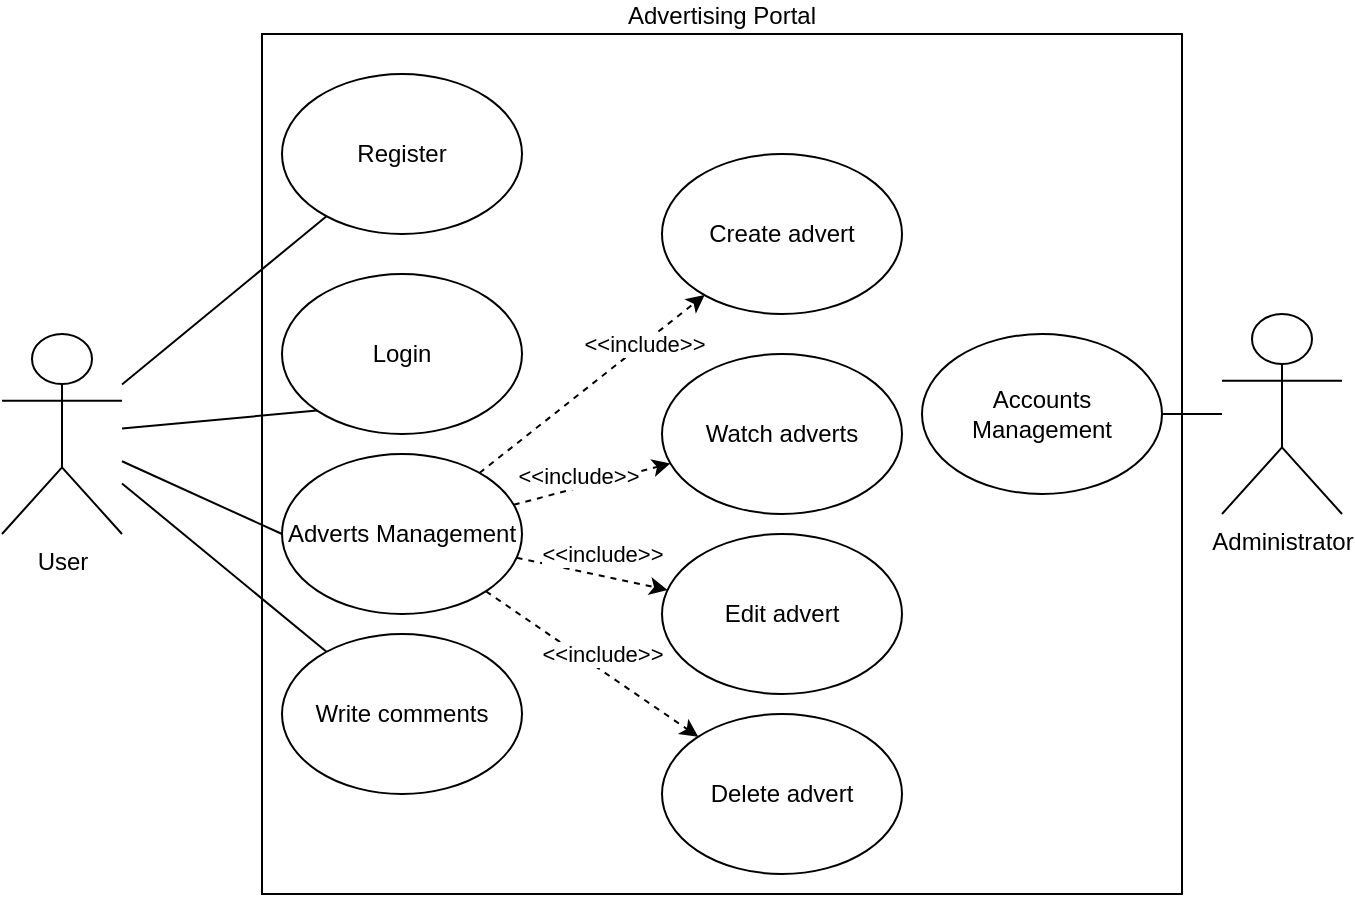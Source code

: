 <mxfile version="20.4.1" type="device"><diagram id="nyDbmdGjcWxSjNMNHw8y" name="Strona-1"><mxGraphModel dx="1422" dy="762" grid="1" gridSize="10" guides="1" tooltips="1" connect="1" arrows="1" fold="1" page="1" pageScale="1" pageWidth="827" pageHeight="1169" math="0" shadow="0"><root><mxCell id="0"/><mxCell id="1" parent="0"/><mxCell id="y5BnEugfM6W_hWMbUE9e-1" value="Advertising Portal" style="rounded=0;whiteSpace=wrap;html=1;labelPosition=center;verticalLabelPosition=top;align=center;verticalAlign=bottom;" vertex="1" parent="1"><mxGeometry x="190" y="100" width="460" height="430" as="geometry"/></mxCell><mxCell id="y5BnEugfM6W_hWMbUE9e-2" value="User" style="shape=umlActor;verticalLabelPosition=bottom;verticalAlign=top;html=1;outlineConnect=0;" vertex="1" parent="1"><mxGeometry x="60" y="250" width="60" height="100" as="geometry"/></mxCell><mxCell id="y5BnEugfM6W_hWMbUE9e-5" value="Login" style="ellipse;whiteSpace=wrap;html=1;" vertex="1" parent="1"><mxGeometry x="200" y="220" width="120" height="80" as="geometry"/></mxCell><mxCell id="y5BnEugfM6W_hWMbUE9e-6" value="Register" style="ellipse;whiteSpace=wrap;html=1;" vertex="1" parent="1"><mxGeometry x="200" y="120" width="120" height="80" as="geometry"/></mxCell><mxCell id="y5BnEugfM6W_hWMbUE9e-7" value="Create advert" style="ellipse;whiteSpace=wrap;html=1;" vertex="1" parent="1"><mxGeometry x="390" y="160" width="120" height="80" as="geometry"/></mxCell><mxCell id="y5BnEugfM6W_hWMbUE9e-8" value="Watch adverts" style="ellipse;whiteSpace=wrap;html=1;" vertex="1" parent="1"><mxGeometry x="390" y="260" width="120" height="80" as="geometry"/></mxCell><mxCell id="y5BnEugfM6W_hWMbUE9e-9" value="Delete advert" style="ellipse;whiteSpace=wrap;html=1;" vertex="1" parent="1"><mxGeometry x="390" y="440" width="120" height="80" as="geometry"/></mxCell><mxCell id="y5BnEugfM6W_hWMbUE9e-10" value="Edit advert" style="ellipse;whiteSpace=wrap;html=1;" vertex="1" parent="1"><mxGeometry x="390" y="350" width="120" height="80" as="geometry"/></mxCell><mxCell id="y5BnEugfM6W_hWMbUE9e-11" value="Write comments" style="ellipse;whiteSpace=wrap;html=1;" vertex="1" parent="1"><mxGeometry x="200" y="400" width="120" height="80" as="geometry"/></mxCell><mxCell id="y5BnEugfM6W_hWMbUE9e-12" value="Accounts Management" style="ellipse;whiteSpace=wrap;html=1;" vertex="1" parent="1"><mxGeometry x="520" y="250" width="120" height="80" as="geometry"/></mxCell><mxCell id="y5BnEugfM6W_hWMbUE9e-13" value="Adverts Management" style="ellipse;whiteSpace=wrap;html=1;" vertex="1" parent="1"><mxGeometry x="200" y="310" width="120" height="80" as="geometry"/></mxCell><mxCell id="y5BnEugfM6W_hWMbUE9e-15" value="Administrator" style="shape=umlActor;verticalLabelPosition=bottom;verticalAlign=top;html=1;outlineConnect=0;" vertex="1" parent="1"><mxGeometry x="670" y="240" width="60" height="100" as="geometry"/></mxCell><mxCell id="y5BnEugfM6W_hWMbUE9e-17" value="" style="endArrow=none;html=1;rounded=0;" edge="1" parent="1" source="y5BnEugfM6W_hWMbUE9e-2" target="y5BnEugfM6W_hWMbUE9e-6"><mxGeometry width="50" height="50" relative="1" as="geometry"><mxPoint x="110" y="330" as="sourcePoint"/><mxPoint x="160" y="280" as="targetPoint"/></mxGeometry></mxCell><mxCell id="y5BnEugfM6W_hWMbUE9e-18" value="" style="endArrow=none;html=1;rounded=0;entryX=0;entryY=1;entryDx=0;entryDy=0;" edge="1" parent="1" source="y5BnEugfM6W_hWMbUE9e-2" target="y5BnEugfM6W_hWMbUE9e-5"><mxGeometry width="50" height="50" relative="1" as="geometry"><mxPoint x="20" y="320" as="sourcePoint"/><mxPoint x="70" y="270" as="targetPoint"/></mxGeometry></mxCell><mxCell id="y5BnEugfM6W_hWMbUE9e-20" value="" style="endArrow=none;html=1;rounded=0;entryX=0;entryY=0.5;entryDx=0;entryDy=0;" edge="1" parent="1" source="y5BnEugfM6W_hWMbUE9e-2" target="y5BnEugfM6W_hWMbUE9e-13"><mxGeometry width="50" height="50" relative="1" as="geometry"><mxPoint x="320" y="430" as="sourcePoint"/><mxPoint x="370" y="380" as="targetPoint"/></mxGeometry></mxCell><mxCell id="y5BnEugfM6W_hWMbUE9e-24" value="" style="endArrow=none;html=1;rounded=0;" edge="1" parent="1" source="y5BnEugfM6W_hWMbUE9e-2" target="y5BnEugfM6W_hWMbUE9e-11"><mxGeometry width="50" height="50" relative="1" as="geometry"><mxPoint x="320" y="430" as="sourcePoint"/><mxPoint x="370" y="380" as="targetPoint"/></mxGeometry></mxCell><mxCell id="y5BnEugfM6W_hWMbUE9e-25" value="" style="endArrow=classic;html=1;rounded=0;dashed=1;" edge="1" parent="1" source="y5BnEugfM6W_hWMbUE9e-13" target="y5BnEugfM6W_hWMbUE9e-7"><mxGeometry width="50" height="50" relative="1" as="geometry"><mxPoint x="320" y="430" as="sourcePoint"/><mxPoint x="370" y="380" as="targetPoint"/></mxGeometry></mxCell><mxCell id="y5BnEugfM6W_hWMbUE9e-26" value="&amp;lt;&amp;lt;include&amp;gt;&amp;gt;" style="edgeLabel;html=1;align=center;verticalAlign=middle;resizable=0;points=[];" vertex="1" connectable="0" parent="y5BnEugfM6W_hWMbUE9e-25"><mxGeometry x="0.453" relative="1" as="geometry"><mxPoint as="offset"/></mxGeometry></mxCell><mxCell id="y5BnEugfM6W_hWMbUE9e-27" value="" style="endArrow=classic;html=1;rounded=0;dashed=1;" edge="1" parent="1" source="y5BnEugfM6W_hWMbUE9e-13" target="y5BnEugfM6W_hWMbUE9e-8"><mxGeometry width="50" height="50" relative="1" as="geometry"><mxPoint x="304.808" y="327.419" as="sourcePoint"/><mxPoint x="395.229" y="242.598" as="targetPoint"/></mxGeometry></mxCell><mxCell id="y5BnEugfM6W_hWMbUE9e-28" value="&amp;lt;&amp;lt;include&amp;gt;&amp;gt;" style="edgeLabel;html=1;align=center;verticalAlign=middle;resizable=0;points=[];" vertex="1" connectable="0" parent="y5BnEugfM6W_hWMbUE9e-27"><mxGeometry x="0.453" relative="1" as="geometry"><mxPoint x="-25" as="offset"/></mxGeometry></mxCell><mxCell id="y5BnEugfM6W_hWMbUE9e-29" value="" style="endArrow=classic;html=1;rounded=0;dashed=1;" edge="1" parent="1" source="y5BnEugfM6W_hWMbUE9e-13" target="y5BnEugfM6W_hWMbUE9e-10"><mxGeometry width="50" height="50" relative="1" as="geometry"><mxPoint x="314.808" y="337.419" as="sourcePoint"/><mxPoint x="405.229" y="252.598" as="targetPoint"/></mxGeometry></mxCell><mxCell id="y5BnEugfM6W_hWMbUE9e-30" value="&amp;lt;&amp;lt;include&amp;gt;&amp;gt;" style="edgeLabel;html=1;align=center;verticalAlign=middle;resizable=0;points=[];" vertex="1" connectable="0" parent="y5BnEugfM6W_hWMbUE9e-29"><mxGeometry x="0.453" relative="1" as="geometry"><mxPoint x="-12" y="-14" as="offset"/></mxGeometry></mxCell><mxCell id="y5BnEugfM6W_hWMbUE9e-31" value="" style="endArrow=classic;html=1;rounded=0;dashed=1;" edge="1" parent="1" source="y5BnEugfM6W_hWMbUE9e-13" target="y5BnEugfM6W_hWMbUE9e-9"><mxGeometry width="50" height="50" relative="1" as="geometry"><mxPoint x="324.808" y="347.419" as="sourcePoint"/><mxPoint x="415.229" y="262.598" as="targetPoint"/></mxGeometry></mxCell><mxCell id="y5BnEugfM6W_hWMbUE9e-32" value="&amp;lt;&amp;lt;include&amp;gt;&amp;gt;" style="edgeLabel;html=1;align=center;verticalAlign=middle;resizable=0;points=[];" vertex="1" connectable="0" parent="y5BnEugfM6W_hWMbUE9e-31"><mxGeometry x="0.453" relative="1" as="geometry"><mxPoint x="-19" y="-22" as="offset"/></mxGeometry></mxCell><mxCell id="y5BnEugfM6W_hWMbUE9e-35" value="" style="endArrow=none;html=1;rounded=0;" edge="1" parent="1" source="y5BnEugfM6W_hWMbUE9e-12" target="y5BnEugfM6W_hWMbUE9e-15"><mxGeometry width="50" height="50" relative="1" as="geometry"><mxPoint x="350" y="670" as="sourcePoint"/><mxPoint x="400" y="620" as="targetPoint"/></mxGeometry></mxCell></root></mxGraphModel></diagram></mxfile>